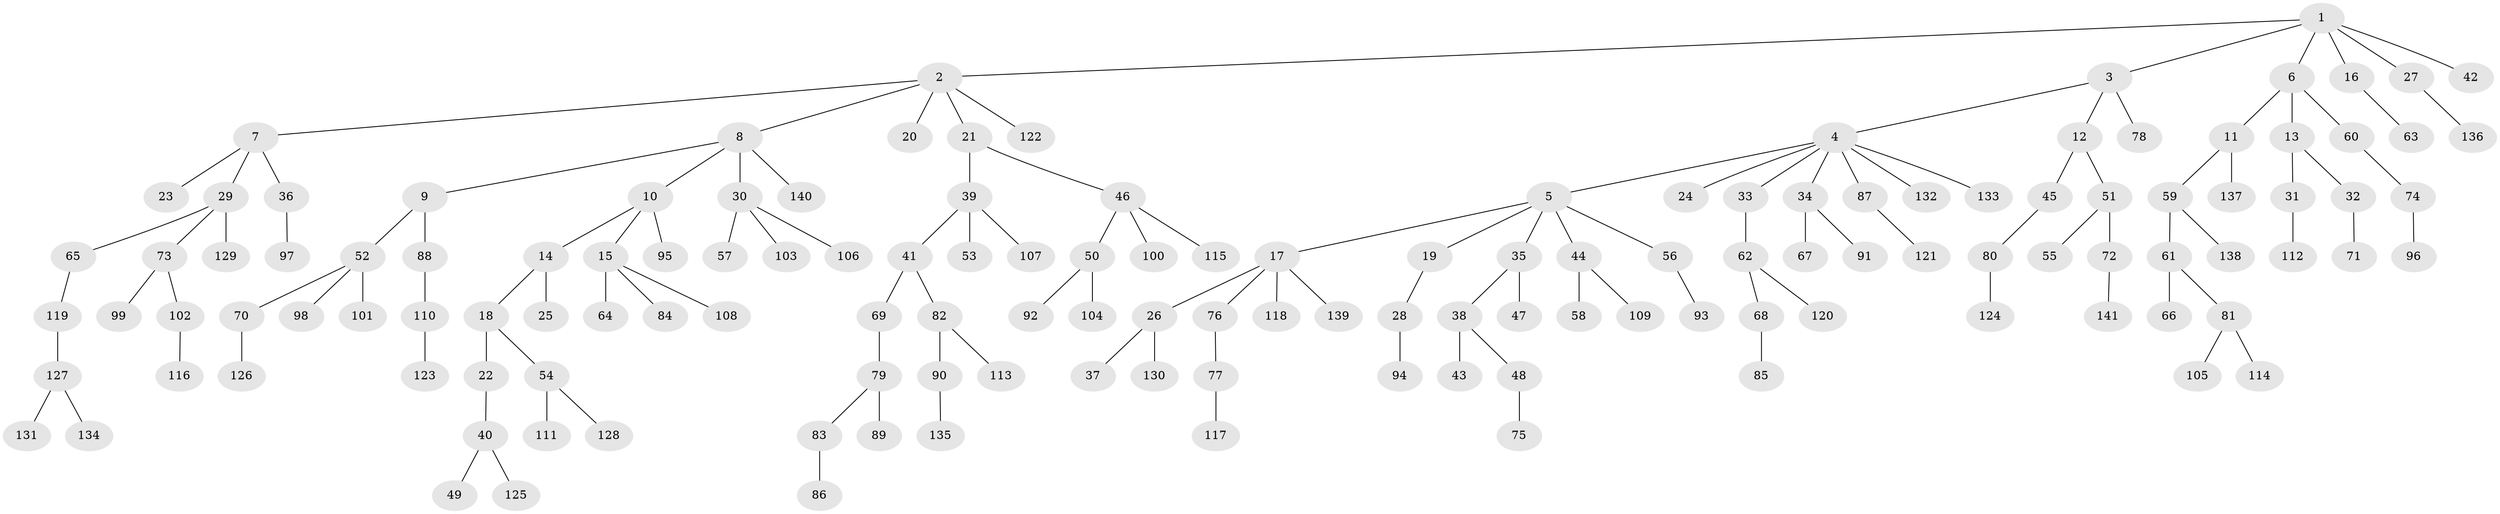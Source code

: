 // coarse degree distribution, {1: 0.75, 2: 0.16071428571428573, 5: 0.05357142857142857, 10: 0.017857142857142856, 25: 0.017857142857142856}
// Generated by graph-tools (version 1.1) at 2025/57/03/04/25 21:57:01]
// undirected, 141 vertices, 140 edges
graph export_dot {
graph [start="1"]
  node [color=gray90,style=filled];
  1;
  2;
  3;
  4;
  5;
  6;
  7;
  8;
  9;
  10;
  11;
  12;
  13;
  14;
  15;
  16;
  17;
  18;
  19;
  20;
  21;
  22;
  23;
  24;
  25;
  26;
  27;
  28;
  29;
  30;
  31;
  32;
  33;
  34;
  35;
  36;
  37;
  38;
  39;
  40;
  41;
  42;
  43;
  44;
  45;
  46;
  47;
  48;
  49;
  50;
  51;
  52;
  53;
  54;
  55;
  56;
  57;
  58;
  59;
  60;
  61;
  62;
  63;
  64;
  65;
  66;
  67;
  68;
  69;
  70;
  71;
  72;
  73;
  74;
  75;
  76;
  77;
  78;
  79;
  80;
  81;
  82;
  83;
  84;
  85;
  86;
  87;
  88;
  89;
  90;
  91;
  92;
  93;
  94;
  95;
  96;
  97;
  98;
  99;
  100;
  101;
  102;
  103;
  104;
  105;
  106;
  107;
  108;
  109;
  110;
  111;
  112;
  113;
  114;
  115;
  116;
  117;
  118;
  119;
  120;
  121;
  122;
  123;
  124;
  125;
  126;
  127;
  128;
  129;
  130;
  131;
  132;
  133;
  134;
  135;
  136;
  137;
  138;
  139;
  140;
  141;
  1 -- 2;
  1 -- 3;
  1 -- 6;
  1 -- 16;
  1 -- 27;
  1 -- 42;
  2 -- 7;
  2 -- 8;
  2 -- 20;
  2 -- 21;
  2 -- 122;
  3 -- 4;
  3 -- 12;
  3 -- 78;
  4 -- 5;
  4 -- 24;
  4 -- 33;
  4 -- 34;
  4 -- 87;
  4 -- 132;
  4 -- 133;
  5 -- 17;
  5 -- 19;
  5 -- 35;
  5 -- 44;
  5 -- 56;
  6 -- 11;
  6 -- 13;
  6 -- 60;
  7 -- 23;
  7 -- 29;
  7 -- 36;
  8 -- 9;
  8 -- 10;
  8 -- 30;
  8 -- 140;
  9 -- 52;
  9 -- 88;
  10 -- 14;
  10 -- 15;
  10 -- 95;
  11 -- 59;
  11 -- 137;
  12 -- 45;
  12 -- 51;
  13 -- 31;
  13 -- 32;
  14 -- 18;
  14 -- 25;
  15 -- 64;
  15 -- 84;
  15 -- 108;
  16 -- 63;
  17 -- 26;
  17 -- 76;
  17 -- 118;
  17 -- 139;
  18 -- 22;
  18 -- 54;
  19 -- 28;
  21 -- 39;
  21 -- 46;
  22 -- 40;
  26 -- 37;
  26 -- 130;
  27 -- 136;
  28 -- 94;
  29 -- 65;
  29 -- 73;
  29 -- 129;
  30 -- 57;
  30 -- 103;
  30 -- 106;
  31 -- 112;
  32 -- 71;
  33 -- 62;
  34 -- 67;
  34 -- 91;
  35 -- 38;
  35 -- 47;
  36 -- 97;
  38 -- 43;
  38 -- 48;
  39 -- 41;
  39 -- 53;
  39 -- 107;
  40 -- 49;
  40 -- 125;
  41 -- 69;
  41 -- 82;
  44 -- 58;
  44 -- 109;
  45 -- 80;
  46 -- 50;
  46 -- 100;
  46 -- 115;
  48 -- 75;
  50 -- 92;
  50 -- 104;
  51 -- 55;
  51 -- 72;
  52 -- 70;
  52 -- 98;
  52 -- 101;
  54 -- 111;
  54 -- 128;
  56 -- 93;
  59 -- 61;
  59 -- 138;
  60 -- 74;
  61 -- 66;
  61 -- 81;
  62 -- 68;
  62 -- 120;
  65 -- 119;
  68 -- 85;
  69 -- 79;
  70 -- 126;
  72 -- 141;
  73 -- 99;
  73 -- 102;
  74 -- 96;
  76 -- 77;
  77 -- 117;
  79 -- 83;
  79 -- 89;
  80 -- 124;
  81 -- 105;
  81 -- 114;
  82 -- 90;
  82 -- 113;
  83 -- 86;
  87 -- 121;
  88 -- 110;
  90 -- 135;
  102 -- 116;
  110 -- 123;
  119 -- 127;
  127 -- 131;
  127 -- 134;
}
